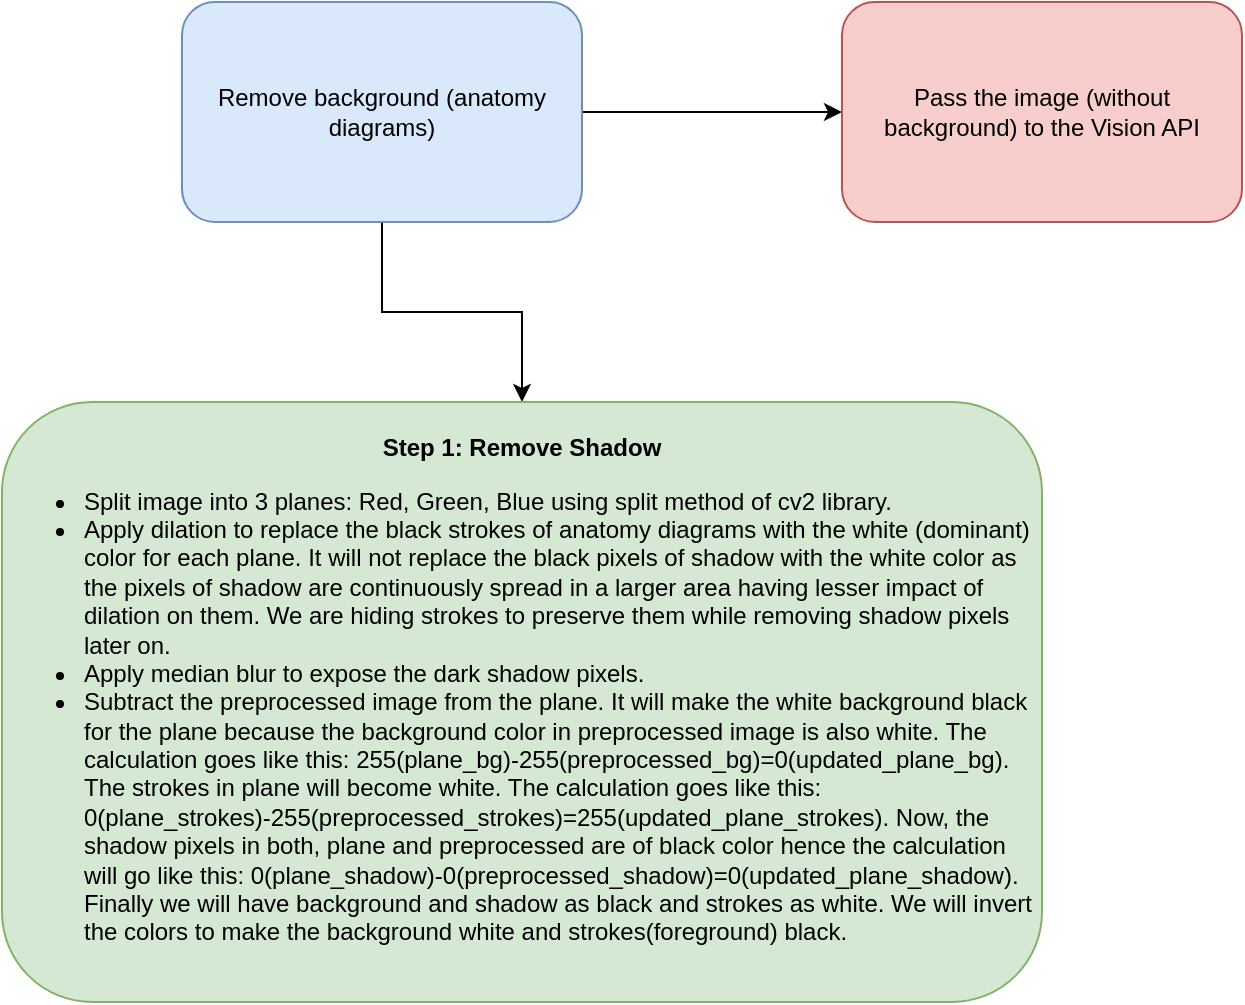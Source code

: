<mxfile version="22.1.3" type="google">
  <diagram name="Page-1" id="a6brBmYx3SfS9zhWFs5C">
    <mxGraphModel grid="1" page="1" gridSize="10" guides="1" tooltips="1" connect="1" arrows="1" fold="1" pageScale="1" pageWidth="827" pageHeight="1169" math="0" shadow="0">
      <root>
        <mxCell id="0" />
        <mxCell id="1" parent="0" />
        <mxCell id="9_KtrEjp7rrTaHtA-gIJ-3" value="" style="edgeStyle=orthogonalEdgeStyle;rounded=0;orthogonalLoop=1;jettySize=auto;html=1;" edge="1" parent="1" source="9_KtrEjp7rrTaHtA-gIJ-1" target="9_KtrEjp7rrTaHtA-gIJ-2">
          <mxGeometry relative="1" as="geometry" />
        </mxCell>
        <mxCell id="9_KtrEjp7rrTaHtA-gIJ-5" value="" style="edgeStyle=orthogonalEdgeStyle;rounded=0;orthogonalLoop=1;jettySize=auto;html=1;" edge="1" parent="1" source="9_KtrEjp7rrTaHtA-gIJ-1" target="9_KtrEjp7rrTaHtA-gIJ-4">
          <mxGeometry relative="1" as="geometry" />
        </mxCell>
        <mxCell id="9_KtrEjp7rrTaHtA-gIJ-1" value="Remove background (anatomy diagrams)" style="rounded=1;whiteSpace=wrap;html=1;fillColor=#dae8fc;strokeColor=#6c8ebf;" vertex="1" parent="1">
          <mxGeometry x="140" y="30" width="200" height="110" as="geometry" />
        </mxCell>
        <mxCell id="9_KtrEjp7rrTaHtA-gIJ-2" value="Pass the image (without background) to the Vision API" style="whiteSpace=wrap;html=1;rounded=1;fillColor=#f8cecc;strokeColor=#b85450;" vertex="1" parent="1">
          <mxGeometry x="470" y="30" width="200" height="110" as="geometry" />
        </mxCell>
        <mxCell id="9_KtrEjp7rrTaHtA-gIJ-4" value="&lt;b&gt;Step 1: Remove Shadow&lt;/b&gt;&lt;br&gt;&lt;ul&gt;&lt;li style=&quot;text-align: left;&quot;&gt;Split image into 3 planes: Red, Green, Blue using split method of cv2 library.&lt;/li&gt;&lt;li style=&quot;text-align: left;&quot;&gt;Apply dilation to replace the black strokes of anatomy diagrams with the white (dominant) color for each plane. It will not replace the black pixels of shadow with the white color as the pixels of shadow are continuously spread in a larger area having lesser impact of dilation on them. We are hiding strokes to preserve them while removing shadow pixels later on.&lt;/li&gt;&lt;li style=&quot;text-align: left;&quot;&gt;Apply median blur to expose the dark shadow pixels.&lt;/li&gt;&lt;li style=&quot;text-align: left;&quot;&gt;Subtract the preprocessed image from the plane. It will make the white background black for the plane because the background color in preprocessed image is also white. The calculation goes like this: 255(plane_bg)-255(preprocessed_bg)=0(updated_plane_bg). The strokes in plane will become white. The calculation goes like this: 0(plane_strokes)-255(preprocessed_strokes)=255(updated_plane_strokes). Now, the shadow pixels in both, plane and preprocessed are of black color hence the calculation will go like this: 0(plane_shadow)-0(preprocessed_shadow)=0(updated_plane_shadow). Finally we will have background and shadow as black and strokes as white. We will invert the colors to make the background white and strokes(foreground) black.&lt;/li&gt;&lt;/ul&gt;" style="whiteSpace=wrap;html=1;fillColor=#d5e8d4;strokeColor=#82b366;rounded=1;" vertex="1" parent="1">
          <mxGeometry x="50" y="230" width="520" height="300" as="geometry" />
        </mxCell>
      </root>
    </mxGraphModel>
  </diagram>
</mxfile>
